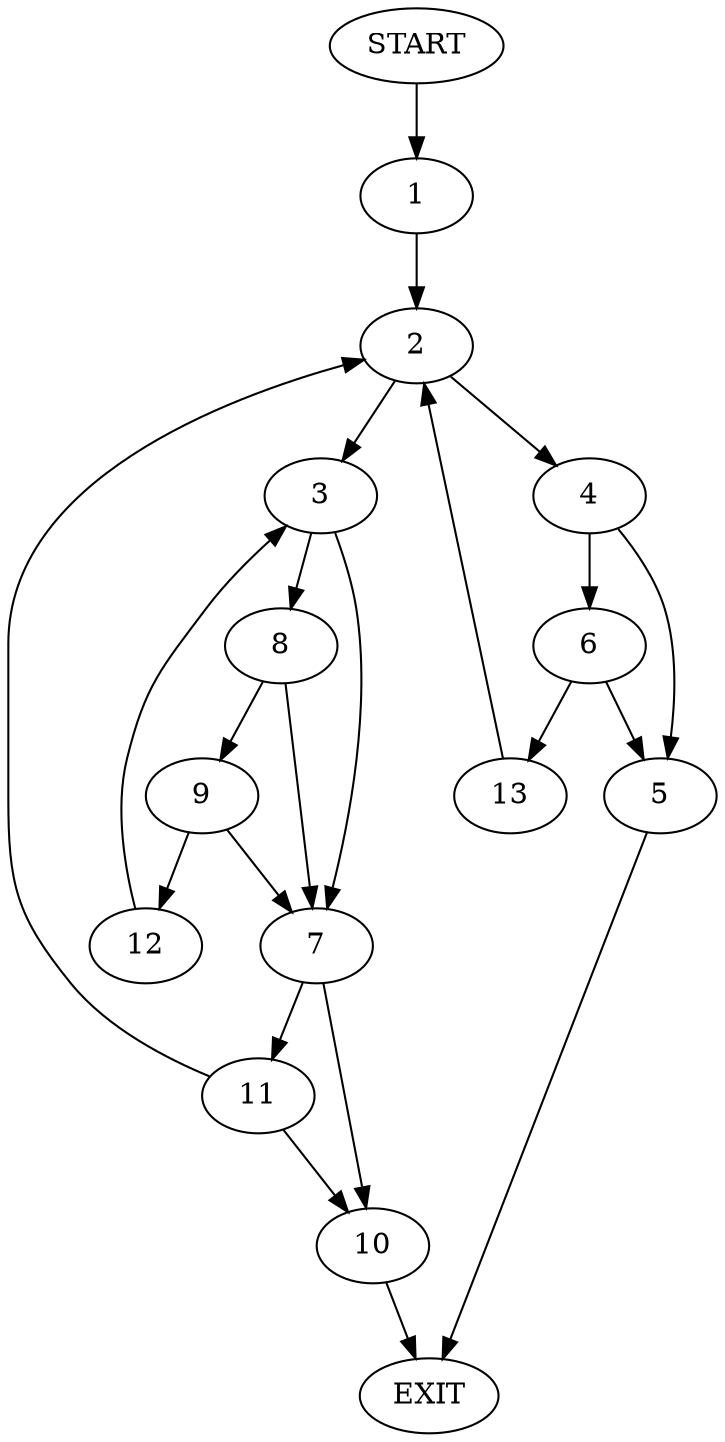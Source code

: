 digraph {
0 [label="START"]
14 [label="EXIT"]
0 -> 1
1 -> 2
2 -> 3
2 -> 4
4 -> 5
4 -> 6
3 -> 7
3 -> 8
8 -> 7
8 -> 9
7 -> 10
7 -> 11
9 -> 7
9 -> 12
12 -> 3
11 -> 10
11 -> 2
10 -> 14
5 -> 14
6 -> 5
6 -> 13
13 -> 2
}
